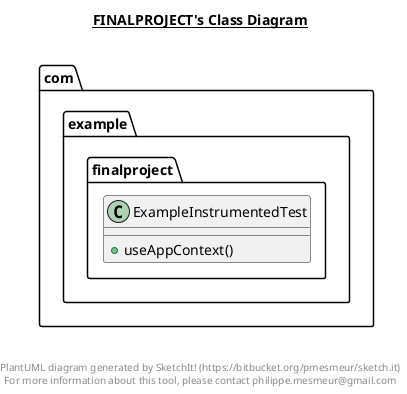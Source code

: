 @startuml

title __FINALPROJECT's Class Diagram__\n

  namespace com.example.finalproject {
    class com.example.finalproject.ExampleInstrumentedTest {
        + useAppContext()
    }
  }
  



right footer


PlantUML diagram generated by SketchIt! (https://bitbucket.org/pmesmeur/sketch.it)
For more information about this tool, please contact philippe.mesmeur@gmail.com
endfooter

@enduml
